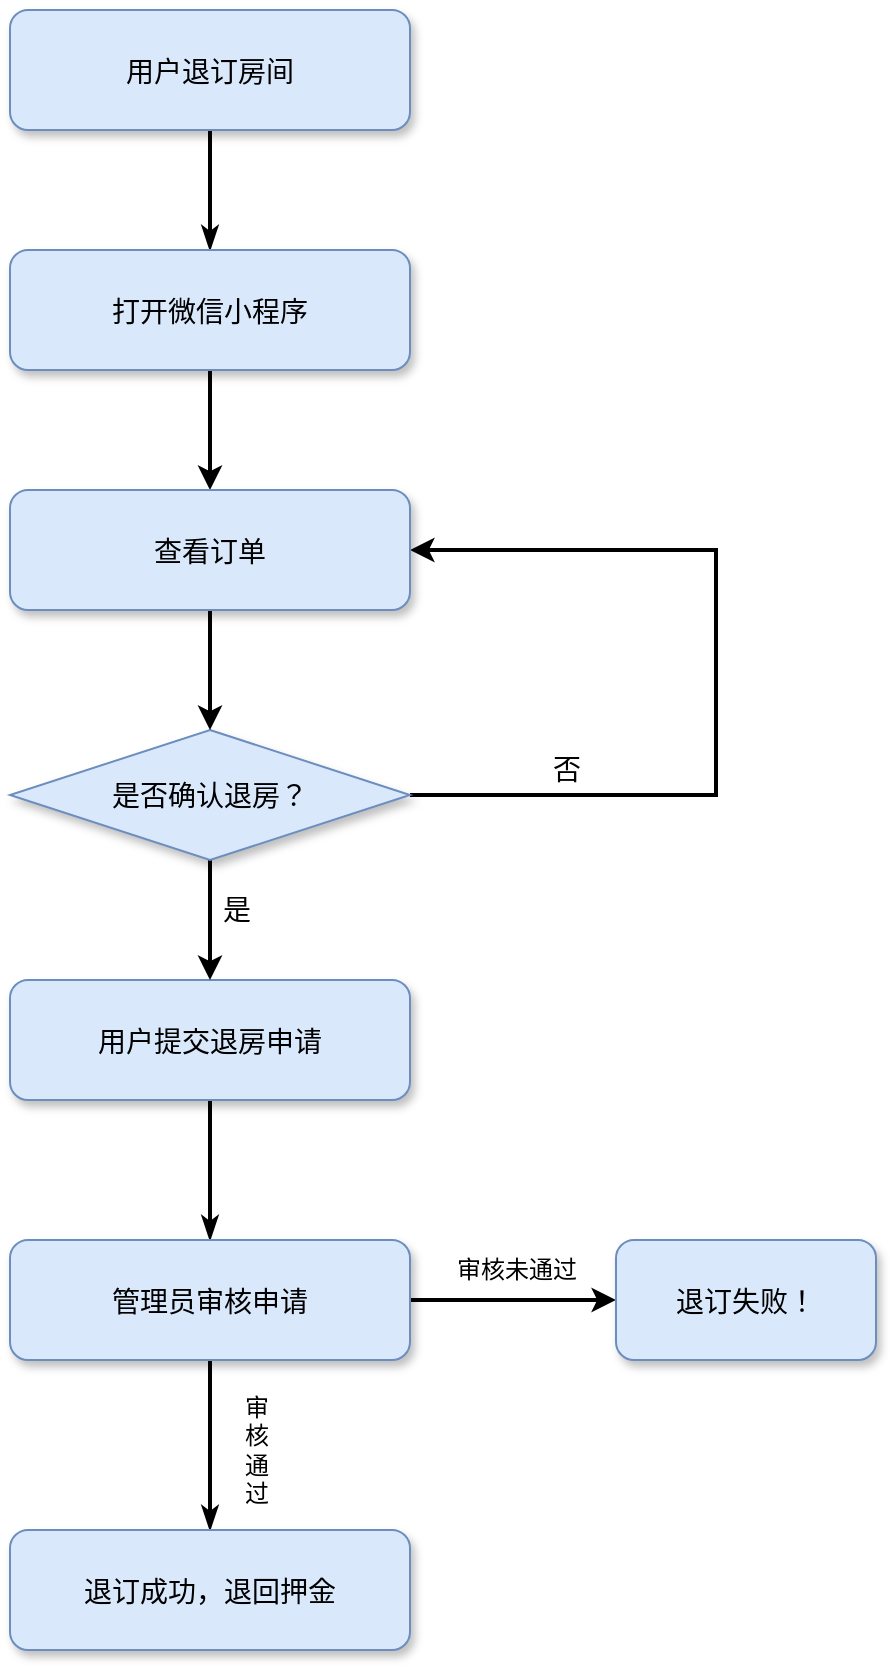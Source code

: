 <mxfile version="14.6.11" type="device"><diagram name="Page-1" id="97916047-d0de-89f5-080d-49f4d83e522f"><mxGraphModel dx="981" dy="487" grid="1" gridSize="10" guides="1" tooltips="1" connect="1" arrows="1" fold="1" page="1" pageScale="1.5" pageWidth="1169" pageHeight="827" background="none" math="0" shadow="0"><root><mxCell id="0"/><mxCell id="1" parent="0"/><mxCell id="QCdXQ8yELXLRljK4t61e-55" style="edgeStyle=none;rounded=0;orthogonalLoop=1;jettySize=auto;html=1;exitX=0.5;exitY=1;exitDx=0;exitDy=0;startArrow=none;startFill=0;endArrow=classicThin;endFill=1;strokeColor=#000000;strokeWidth=2;" edge="1" parent="1" source="QCdXQ8yELXLRljK4t61e-56" target="QCdXQ8yELXLRljK4t61e-58"><mxGeometry relative="1" as="geometry"/></mxCell><mxCell id="QCdXQ8yELXLRljK4t61e-56" value="用户退订房间" style="rounded=1;fillColor=#dae8fc;strokeColor=#6c8ebf;shadow=1;fontStyle=0;fontSize=14;" vertex="1" parent="1"><mxGeometry x="687" y="70" width="200" height="60" as="geometry"/></mxCell><mxCell id="QCdXQ8yELXLRljK4t61e-75" style="edgeStyle=orthogonalEdgeStyle;rounded=0;orthogonalLoop=1;jettySize=auto;html=1;exitX=0.5;exitY=1;exitDx=0;exitDy=0;entryX=0.5;entryY=0;entryDx=0;entryDy=0;strokeWidth=2;" edge="1" parent="1" source="QCdXQ8yELXLRljK4t61e-58" target="QCdXQ8yELXLRljK4t61e-73"><mxGeometry relative="1" as="geometry"/></mxCell><mxCell id="QCdXQ8yELXLRljK4t61e-58" value="打开微信小程序" style="rounded=1;fillColor=#dae8fc;strokeColor=#6c8ebf;shadow=1;fontStyle=0;fontSize=14;" vertex="1" parent="1"><mxGeometry x="687" y="190" width="200" height="60" as="geometry"/></mxCell><mxCell id="QCdXQ8yELXLRljK4t61e-62" style="edgeStyle=orthogonalEdgeStyle;rounded=0;orthogonalLoop=1;jettySize=auto;html=1;exitX=0.5;exitY=1;exitDx=0;exitDy=0;entryX=0.5;entryY=0;entryDx=0;entryDy=0;startArrow=none;startFill=0;endArrow=classicThin;endFill=1;strokeColor=#000000;strokeWidth=2;" edge="1" parent="1" source="QCdXQ8yELXLRljK4t61e-63" target="QCdXQ8yELXLRljK4t61e-67"><mxGeometry relative="1" as="geometry"/></mxCell><mxCell id="QCdXQ8yELXLRljK4t61e-63" value="用户提交退房申请" style="rounded=1;fillColor=#dae8fc;strokeColor=#6c8ebf;shadow=1;fontStyle=0;fontSize=14;" vertex="1" parent="1"><mxGeometry x="687" y="555" width="200" height="60" as="geometry"/></mxCell><mxCell id="QCdXQ8yELXLRljK4t61e-66" style="edgeStyle=orthogonalEdgeStyle;rounded=0;orthogonalLoop=1;jettySize=auto;html=1;exitX=0.5;exitY=1;exitDx=0;exitDy=0;startArrow=none;startFill=0;endArrow=classicThin;endFill=1;strokeColor=#000000;strokeWidth=2;" edge="1" parent="1" source="QCdXQ8yELXLRljK4t61e-67" target="QCdXQ8yELXLRljK4t61e-68"><mxGeometry relative="1" as="geometry"/></mxCell><mxCell id="QCdXQ8yELXLRljK4t61e-82" style="edgeStyle=orthogonalEdgeStyle;rounded=0;orthogonalLoop=1;jettySize=auto;html=1;exitX=1;exitY=0.5;exitDx=0;exitDy=0;entryX=0;entryY=0.5;entryDx=0;entryDy=0;strokeWidth=2;" edge="1" parent="1" source="QCdXQ8yELXLRljK4t61e-67" target="QCdXQ8yELXLRljK4t61e-81"><mxGeometry relative="1" as="geometry"/></mxCell><mxCell id="QCdXQ8yELXLRljK4t61e-67" value="管理员审核申请" style="rounded=1;fillColor=#dae8fc;strokeColor=#6c8ebf;shadow=1;fontStyle=0;fontSize=14;" vertex="1" parent="1"><mxGeometry x="687" y="685" width="200" height="60" as="geometry"/></mxCell><mxCell id="QCdXQ8yELXLRljK4t61e-68" value="退订成功，退回押金" style="rounded=1;fillColor=#dae8fc;strokeColor=#6c8ebf;shadow=1;fontStyle=0;fontSize=14;" vertex="1" parent="1"><mxGeometry x="687" y="830" width="200" height="60" as="geometry"/></mxCell><mxCell id="QCdXQ8yELXLRljK4t61e-72" style="edgeStyle=orthogonalEdgeStyle;rounded=0;orthogonalLoop=1;jettySize=auto;html=1;exitX=0.5;exitY=1;exitDx=0;exitDy=0;entryX=0.5;entryY=0;entryDx=0;entryDy=0;strokeWidth=2;" edge="1" parent="1" source="QCdXQ8yELXLRljK4t61e-70" target="QCdXQ8yELXLRljK4t61e-63"><mxGeometry relative="1" as="geometry"/></mxCell><mxCell id="QCdXQ8yELXLRljK4t61e-79" style="edgeStyle=orthogonalEdgeStyle;rounded=0;orthogonalLoop=1;jettySize=auto;html=1;exitX=1;exitY=0.5;exitDx=0;exitDy=0;entryX=1;entryY=0.5;entryDx=0;entryDy=0;strokeWidth=2;" edge="1" parent="1" source="QCdXQ8yELXLRljK4t61e-70" target="QCdXQ8yELXLRljK4t61e-73"><mxGeometry relative="1" as="geometry"><Array as="points"><mxPoint x="1040" y="463"/><mxPoint x="1040" y="340"/></Array></mxGeometry></mxCell><mxCell id="QCdXQ8yELXLRljK4t61e-70" value="&lt;font style=&quot;vertical-align: inherit ; font-size: 14px&quot;&gt;&lt;font style=&quot;vertical-align: inherit ; font-size: 14px&quot;&gt;&lt;font style=&quot;vertical-align: inherit ; font-size: 14px&quot;&gt;&lt;font style=&quot;vertical-align: inherit ; font-size: 14px&quot;&gt;&lt;font style=&quot;vertical-align: inherit&quot;&gt;&lt;font style=&quot;vertical-align: inherit&quot;&gt;是否确认退房？&lt;/font&gt;&lt;/font&gt;&lt;/font&gt;&lt;/font&gt;&lt;/font&gt;&lt;/font&gt;" style="rhombus;whiteSpace=wrap;html=1;fillColor=#dae8fc;strokeColor=#6c8ebf;shadow=1;" vertex="1" parent="1"><mxGeometry x="687" y="430" width="200" height="65" as="geometry"/></mxCell><mxCell id="QCdXQ8yELXLRljK4t61e-76" style="edgeStyle=orthogonalEdgeStyle;rounded=0;orthogonalLoop=1;jettySize=auto;html=1;exitX=0.5;exitY=1;exitDx=0;exitDy=0;entryX=0.5;entryY=0;entryDx=0;entryDy=0;strokeWidth=2;" edge="1" parent="1" source="QCdXQ8yELXLRljK4t61e-73" target="QCdXQ8yELXLRljK4t61e-70"><mxGeometry relative="1" as="geometry"/></mxCell><mxCell id="QCdXQ8yELXLRljK4t61e-73" value="查看订单" style="rounded=1;fillColor=#dae8fc;strokeColor=#6c8ebf;shadow=1;fontStyle=0;fontSize=14;" vertex="1" parent="1"><mxGeometry x="687" y="310" width="200" height="60" as="geometry"/></mxCell><mxCell id="QCdXQ8yELXLRljK4t61e-81" value="退订失败！" style="rounded=1;fillColor=#dae8fc;strokeColor=#6c8ebf;shadow=1;fontStyle=0;fontSize=14;" vertex="1" parent="1"><mxGeometry x="990" y="685" width="130" height="60" as="geometry"/></mxCell><mxCell id="QCdXQ8yELXLRljK4t61e-84" value="&lt;font style=&quot;font-size: 14px&quot;&gt;否&lt;/font&gt;" style="text;html=1;align=center;verticalAlign=middle;resizable=0;points=[];autosize=1;strokeColor=none;" vertex="1" parent="1"><mxGeometry x="950" y="440" width="30" height="20" as="geometry"/></mxCell><mxCell id="QCdXQ8yELXLRljK4t61e-85" value="&lt;font style=&quot;font-size: 14px&quot;&gt;是&lt;/font&gt;" style="text;html=1;align=center;verticalAlign=middle;resizable=0;points=[];autosize=1;strokeColor=none;" vertex="1" parent="1"><mxGeometry x="785" y="510" width="30" height="20" as="geometry"/></mxCell><mxCell id="QCdXQ8yELXLRljK4t61e-86" value="审核未通过" style="text;html=1;align=center;verticalAlign=middle;resizable=0;points=[];autosize=1;strokeColor=none;" vertex="1" parent="1"><mxGeometry x="900" y="690" width="80" height="20" as="geometry"/></mxCell><mxCell id="QCdXQ8yELXLRljK4t61e-87" value="审&lt;br&gt;核&lt;br&gt;通&lt;br&gt;过" style="text;html=1;align=center;verticalAlign=middle;resizable=0;points=[];autosize=1;strokeColor=none;" vertex="1" parent="1"><mxGeometry x="795" y="760" width="30" height="60" as="geometry"/></mxCell></root></mxGraphModel></diagram></mxfile>